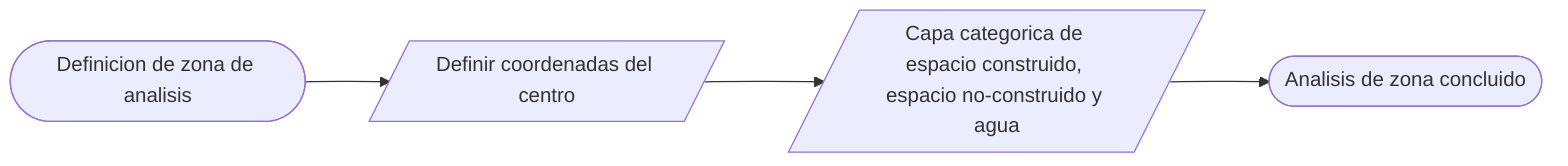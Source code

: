 flowchart LR
  A([Definicion de zona de analisis])-->B
  B[/Definir coordenadas del centro/]-->C
  C[/Capa categorica de espacio construido, espacio no-construido y agua/]-->Z1
  Z1([Analisis de zona concluido])